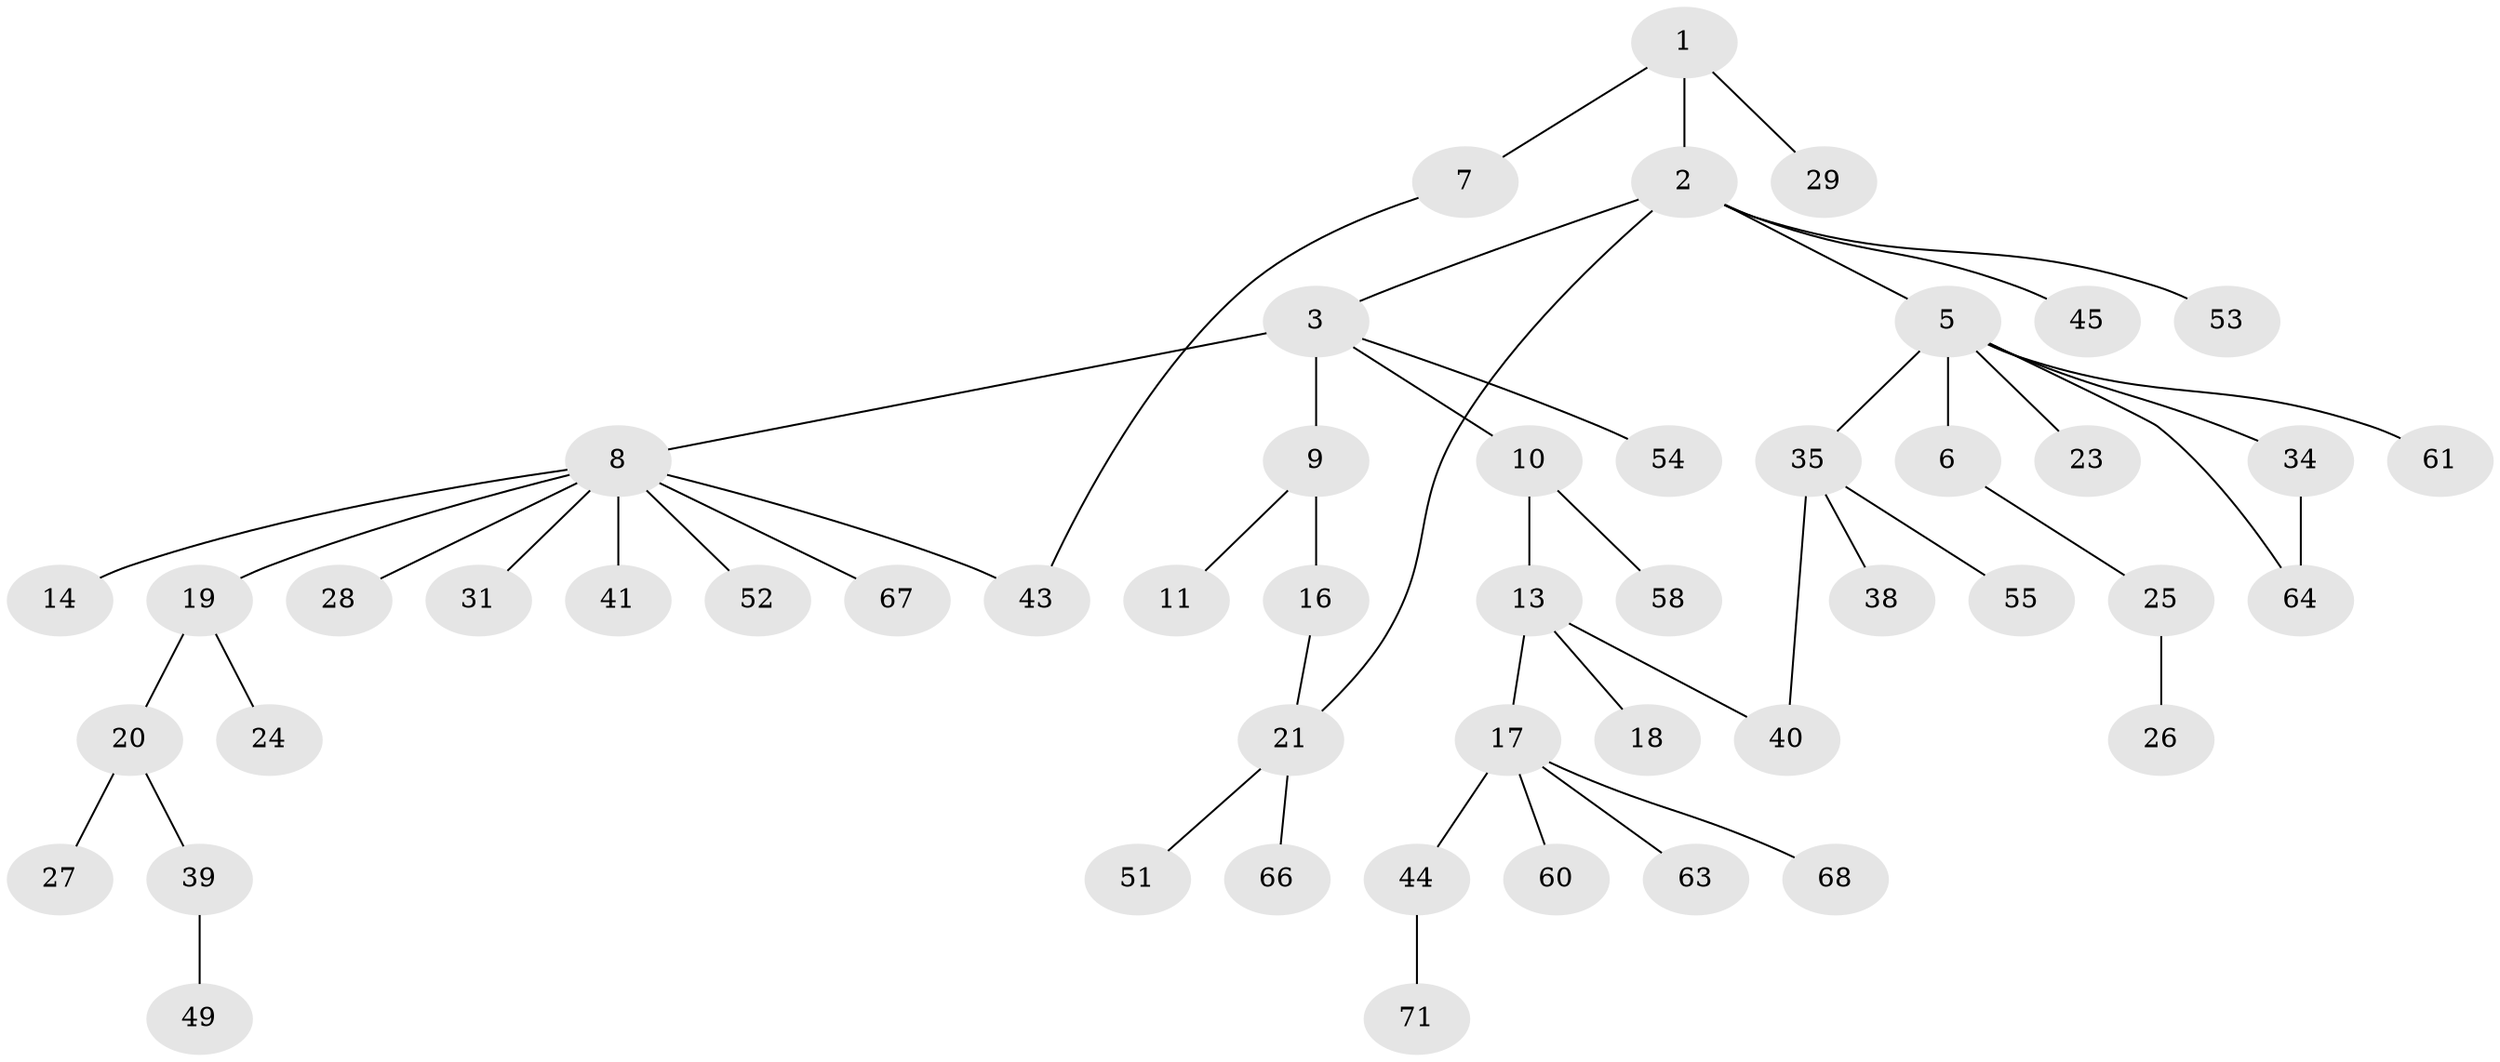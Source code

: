 // Generated by graph-tools (version 1.1) at 2025/51/02/27/25 19:51:37]
// undirected, 50 vertices, 53 edges
graph export_dot {
graph [start="1"]
  node [color=gray90,style=filled];
  1 [super="+4"];
  2 [super="+12"];
  3 [super="+50"];
  5 [super="+30"];
  6;
  7;
  8 [super="+15"];
  9 [super="+46"];
  10 [super="+62"];
  11;
  13;
  14 [super="+37"];
  16;
  17 [super="+33"];
  18 [super="+32"];
  19 [super="+70"];
  20 [super="+48"];
  21 [super="+22"];
  23;
  24;
  25 [super="+42"];
  26;
  27;
  28;
  29;
  31 [super="+56"];
  34 [super="+59"];
  35 [super="+36"];
  38;
  39 [super="+47"];
  40;
  41;
  43 [super="+57"];
  44;
  45;
  49;
  51;
  52;
  53;
  54 [super="+65"];
  55;
  58;
  60;
  61;
  63;
  64 [super="+69"];
  66;
  67;
  68;
  71;
  1 -- 2;
  1 -- 29;
  1 -- 7;
  2 -- 3;
  2 -- 5;
  2 -- 21;
  2 -- 53;
  2 -- 45;
  3 -- 8;
  3 -- 9;
  3 -- 10;
  3 -- 54;
  5 -- 6;
  5 -- 23;
  5 -- 34;
  5 -- 35;
  5 -- 61;
  5 -- 64;
  6 -- 25;
  7 -- 43;
  8 -- 14;
  8 -- 28;
  8 -- 43;
  8 -- 52;
  8 -- 67;
  8 -- 19;
  8 -- 41;
  8 -- 31;
  9 -- 11;
  9 -- 16;
  10 -- 13;
  10 -- 58;
  13 -- 17;
  13 -- 18;
  13 -- 40;
  16 -- 21;
  17 -- 44;
  17 -- 68;
  17 -- 60;
  17 -- 63;
  19 -- 20;
  19 -- 24;
  20 -- 27;
  20 -- 39;
  21 -- 66;
  21 -- 51;
  25 -- 26;
  34 -- 64;
  35 -- 40;
  35 -- 38;
  35 -- 55;
  39 -- 49;
  44 -- 71;
}
